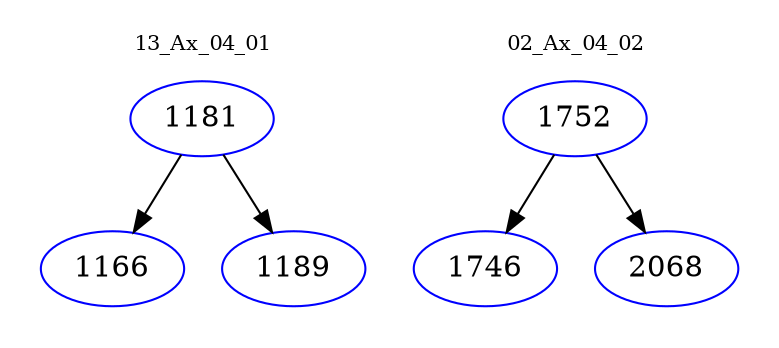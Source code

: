 digraph{
subgraph cluster_0 {
color = white
label = "13_Ax_04_01";
fontsize=10;
T0_1181 [label="1181", color="blue"]
T0_1181 -> T0_1166 [color="black"]
T0_1166 [label="1166", color="blue"]
T0_1181 -> T0_1189 [color="black"]
T0_1189 [label="1189", color="blue"]
}
subgraph cluster_1 {
color = white
label = "02_Ax_04_02";
fontsize=10;
T1_1752 [label="1752", color="blue"]
T1_1752 -> T1_1746 [color="black"]
T1_1746 [label="1746", color="blue"]
T1_1752 -> T1_2068 [color="black"]
T1_2068 [label="2068", color="blue"]
}
}
